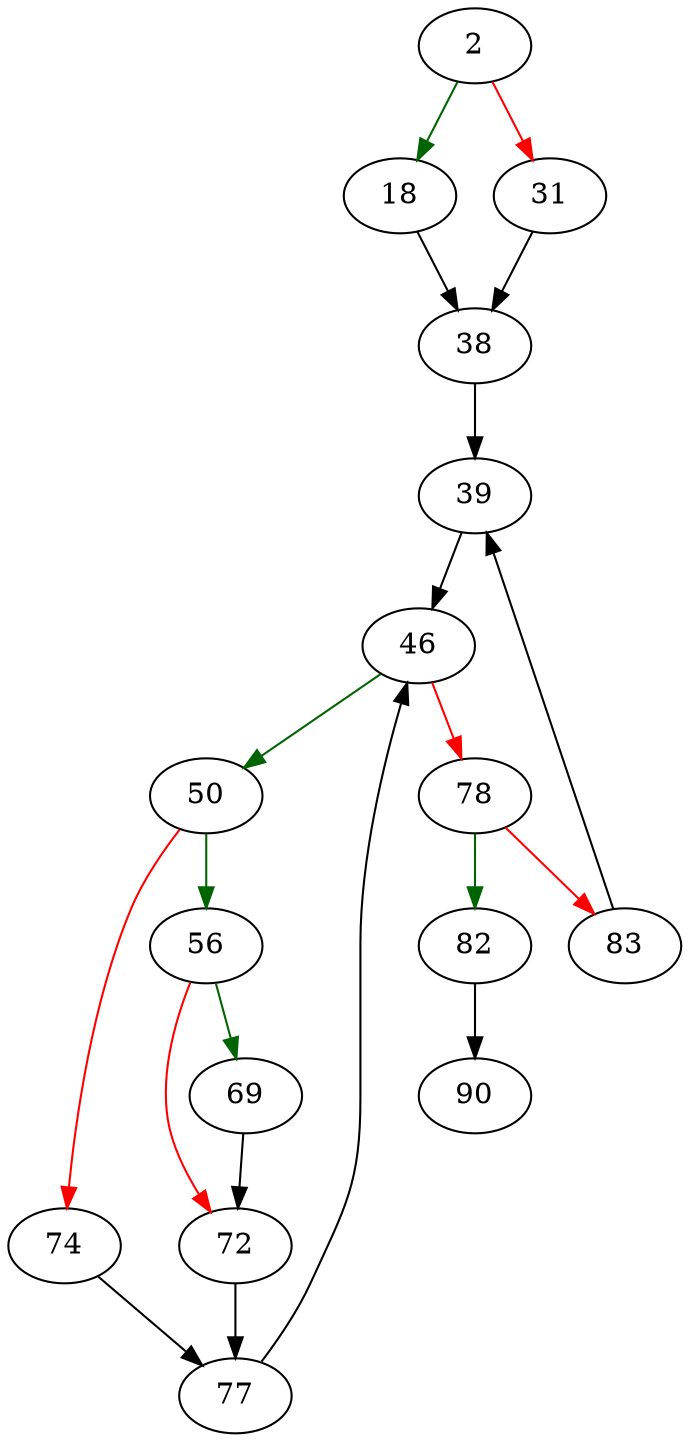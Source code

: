strict digraph "pcache1TruncateUnsafe" {
	// Node definitions.
	2 [entry=true];
	18;
	31;
	38;
	39;
	46;
	50;
	78;
	56;
	74;
	69;
	72;
	77;
	82;
	83;
	90;

	// Edge definitions.
	2 -> 18 [
		color=darkgreen
		cond=true
	];
	2 -> 31 [
		color=red
		cond=false
	];
	18 -> 38;
	31 -> 38;
	38 -> 39;
	39 -> 46;
	46 -> 50 [
		color=darkgreen
		cond=true
	];
	46 -> 78 [
		color=red
		cond=false
	];
	50 -> 56 [
		color=darkgreen
		cond=true
	];
	50 -> 74 [
		color=red
		cond=false
	];
	78 -> 82 [
		color=darkgreen
		cond=true
	];
	78 -> 83 [
		color=red
		cond=false
	];
	56 -> 69 [
		color=darkgreen
		cond=true
	];
	56 -> 72 [
		color=red
		cond=false
	];
	74 -> 77;
	69 -> 72;
	72 -> 77;
	77 -> 46;
	82 -> 90;
	83 -> 39;
}